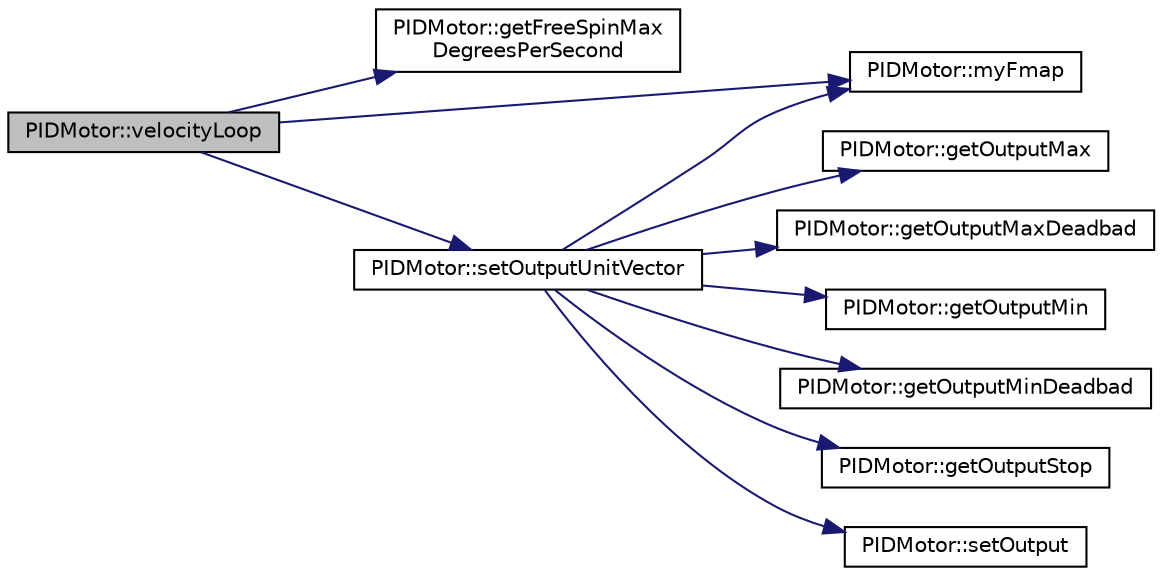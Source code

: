 digraph "PIDMotor::velocityLoop"
{
  edge [fontname="Helvetica",fontsize="10",labelfontname="Helvetica",labelfontsize="10"];
  node [fontname="Helvetica",fontsize="10",shape=record];
  rankdir="LR";
  Node95 [label="PIDMotor::velocityLoop",height=0.2,width=0.4,color="black", fillcolor="grey75", style="filled", fontcolor="black"];
  Node95 -> Node96 [color="midnightblue",fontsize="10",style="solid",fontname="Helvetica"];
  Node96 [label="PIDMotor::getFreeSpinMax\lDegreesPerSecond",height=0.2,width=0.4,color="black", fillcolor="white", style="filled",URL="$classPIDMotor.html#a702890e63da27ace0ec16b30d53e0c9e"];
  Node95 -> Node97 [color="midnightblue",fontsize="10",style="solid",fontname="Helvetica"];
  Node97 [label="PIDMotor::myFmap",height=0.2,width=0.4,color="black", fillcolor="white", style="filled",URL="$classPIDMotor.html#a4f30d949a3c41afb995caef9fb207e05"];
  Node95 -> Node98 [color="midnightblue",fontsize="10",style="solid",fontname="Helvetica"];
  Node98 [label="PIDMotor::setOutputUnitVector",height=0.2,width=0.4,color="black", fillcolor="white", style="filled",URL="$classPIDMotor.html#af3660a46b5b7614ba1a5812a85d103ef"];
  Node98 -> Node99 [color="midnightblue",fontsize="10",style="solid",fontname="Helvetica"];
  Node99 [label="PIDMotor::getOutputMax",height=0.2,width=0.4,color="black", fillcolor="white", style="filled",URL="$classPIDMotor.html#aeac2d568ea99d5ed87511f6107681919"];
  Node98 -> Node100 [color="midnightblue",fontsize="10",style="solid",fontname="Helvetica"];
  Node100 [label="PIDMotor::getOutputMaxDeadbad",height=0.2,width=0.4,color="black", fillcolor="white", style="filled",URL="$classPIDMotor.html#a4abe212ce5ed85b3f6f9b0d6065a2d19"];
  Node98 -> Node101 [color="midnightblue",fontsize="10",style="solid",fontname="Helvetica"];
  Node101 [label="PIDMotor::getOutputMin",height=0.2,width=0.4,color="black", fillcolor="white", style="filled",URL="$classPIDMotor.html#a48ccac9c1c76693f15b54e5db7a33df1"];
  Node98 -> Node102 [color="midnightblue",fontsize="10",style="solid",fontname="Helvetica"];
  Node102 [label="PIDMotor::getOutputMinDeadbad",height=0.2,width=0.4,color="black", fillcolor="white", style="filled",URL="$classPIDMotor.html#a7cd2e4d3e82e28e60999eca98a96be7d"];
  Node98 -> Node103 [color="midnightblue",fontsize="10",style="solid",fontname="Helvetica"];
  Node103 [label="PIDMotor::getOutputStop",height=0.2,width=0.4,color="black", fillcolor="white", style="filled",URL="$classPIDMotor.html#aab8f58c624bc04015c6179e2c029fec3"];
  Node98 -> Node97 [color="midnightblue",fontsize="10",style="solid",fontname="Helvetica"];
  Node98 -> Node104 [color="midnightblue",fontsize="10",style="solid",fontname="Helvetica"];
  Node104 [label="PIDMotor::setOutput",height=0.2,width=0.4,color="black", fillcolor="white", style="filled",URL="$classPIDMotor.html#a017ecfd1aca8cc1e6ac04dafabf8e29e"];
}
